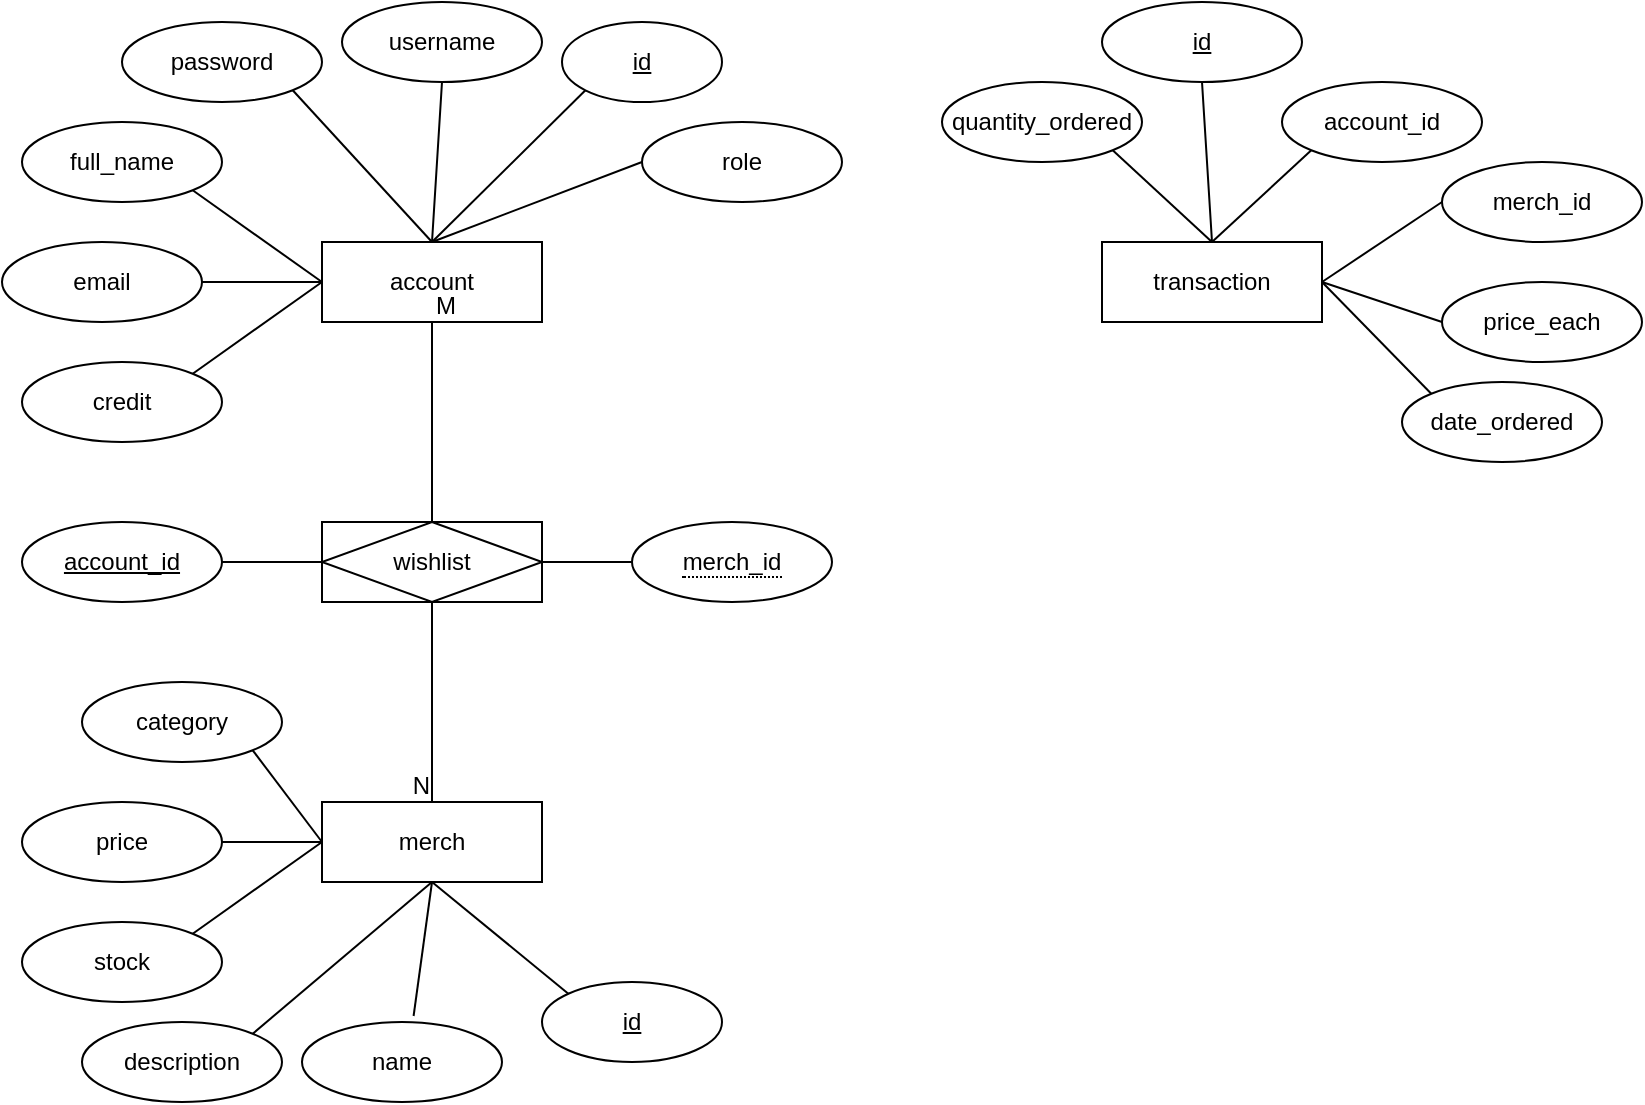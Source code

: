 <mxfile version="24.4.14" type="github">
  <diagram name="Page-1" id="kFZvE04FoF2c-dVVkSzx">
    <mxGraphModel dx="1143" dy="653" grid="1" gridSize="10" guides="1" tooltips="1" connect="1" arrows="1" fold="1" page="1" pageScale="1" pageWidth="850" pageHeight="1100" math="0" shadow="0">
      <root>
        <mxCell id="0" />
        <mxCell id="1" parent="0" />
        <mxCell id="bI5IiFM-uWExRWGYlGxG-1" value="account" style="rounded=0;whiteSpace=wrap;html=1;" vertex="1" parent="1">
          <mxGeometry x="170" y="140" width="110" height="40" as="geometry" />
        </mxCell>
        <mxCell id="bI5IiFM-uWExRWGYlGxG-2" value="id" style="ellipse;whiteSpace=wrap;html=1;align=center;fontStyle=4;" vertex="1" parent="1">
          <mxGeometry x="290" y="30" width="80" height="40" as="geometry" />
        </mxCell>
        <mxCell id="bI5IiFM-uWExRWGYlGxG-3" value="" style="endArrow=none;html=1;rounded=0;exitX=0;exitY=1;exitDx=0;exitDy=0;entryX=0.5;entryY=0;entryDx=0;entryDy=0;" edge="1" parent="1" source="bI5IiFM-uWExRWGYlGxG-2" target="bI5IiFM-uWExRWGYlGxG-1">
          <mxGeometry relative="1" as="geometry">
            <mxPoint x="180" y="270" as="sourcePoint" />
            <mxPoint x="340" y="270" as="targetPoint" />
          </mxGeometry>
        </mxCell>
        <mxCell id="bI5IiFM-uWExRWGYlGxG-4" value="username" style="ellipse;whiteSpace=wrap;html=1;align=center;" vertex="1" parent="1">
          <mxGeometry x="180" y="20" width="100" height="40" as="geometry" />
        </mxCell>
        <mxCell id="bI5IiFM-uWExRWGYlGxG-5" value="" style="endArrow=none;html=1;rounded=0;exitX=0.5;exitY=1;exitDx=0;exitDy=0;entryX=0.5;entryY=0;entryDx=0;entryDy=0;" edge="1" parent="1" source="bI5IiFM-uWExRWGYlGxG-4" target="bI5IiFM-uWExRWGYlGxG-1">
          <mxGeometry relative="1" as="geometry">
            <mxPoint x="160" y="280" as="sourcePoint" />
            <mxPoint x="320" y="280" as="targetPoint" />
          </mxGeometry>
        </mxCell>
        <mxCell id="bI5IiFM-uWExRWGYlGxG-6" value="password" style="ellipse;whiteSpace=wrap;html=1;align=center;" vertex="1" parent="1">
          <mxGeometry x="70" y="30" width="100" height="40" as="geometry" />
        </mxCell>
        <mxCell id="bI5IiFM-uWExRWGYlGxG-7" value="" style="endArrow=none;html=1;rounded=0;exitX=1;exitY=1;exitDx=0;exitDy=0;entryX=0.5;entryY=0;entryDx=0;entryDy=0;" edge="1" parent="1" source="bI5IiFM-uWExRWGYlGxG-6" target="bI5IiFM-uWExRWGYlGxG-1">
          <mxGeometry relative="1" as="geometry">
            <mxPoint x="130" y="260" as="sourcePoint" />
            <mxPoint x="290" y="260" as="targetPoint" />
          </mxGeometry>
        </mxCell>
        <mxCell id="bI5IiFM-uWExRWGYlGxG-8" value="full_name" style="ellipse;whiteSpace=wrap;html=1;align=center;" vertex="1" parent="1">
          <mxGeometry x="20" y="80" width="100" height="40" as="geometry" />
        </mxCell>
        <mxCell id="bI5IiFM-uWExRWGYlGxG-9" value="" style="endArrow=none;html=1;rounded=0;exitX=1;exitY=1;exitDx=0;exitDy=0;entryX=0;entryY=0.5;entryDx=0;entryDy=0;" edge="1" parent="1" source="bI5IiFM-uWExRWGYlGxG-8" target="bI5IiFM-uWExRWGYlGxG-1">
          <mxGeometry relative="1" as="geometry">
            <mxPoint x="170" y="310" as="sourcePoint" />
            <mxPoint x="330" y="310" as="targetPoint" />
          </mxGeometry>
        </mxCell>
        <mxCell id="bI5IiFM-uWExRWGYlGxG-10" value="email" style="ellipse;whiteSpace=wrap;html=1;align=center;" vertex="1" parent="1">
          <mxGeometry x="10" y="140" width="100" height="40" as="geometry" />
        </mxCell>
        <mxCell id="bI5IiFM-uWExRWGYlGxG-11" value="" style="endArrow=none;html=1;rounded=0;exitX=1;exitY=0.5;exitDx=0;exitDy=0;entryX=0;entryY=0.5;entryDx=0;entryDy=0;" edge="1" parent="1" source="bI5IiFM-uWExRWGYlGxG-10" target="bI5IiFM-uWExRWGYlGxG-1">
          <mxGeometry relative="1" as="geometry">
            <mxPoint x="120" y="170" as="sourcePoint" />
            <mxPoint x="310" y="290" as="targetPoint" />
          </mxGeometry>
        </mxCell>
        <mxCell id="bI5IiFM-uWExRWGYlGxG-12" value="credit" style="ellipse;whiteSpace=wrap;html=1;align=center;" vertex="1" parent="1">
          <mxGeometry x="20" y="200" width="100" height="40" as="geometry" />
        </mxCell>
        <mxCell id="bI5IiFM-uWExRWGYlGxG-13" value="" style="endArrow=none;html=1;rounded=0;entryX=0;entryY=0.5;entryDx=0;entryDy=0;exitX=1;exitY=0;exitDx=0;exitDy=0;" edge="1" parent="1" source="bI5IiFM-uWExRWGYlGxG-12" target="bI5IiFM-uWExRWGYlGxG-1">
          <mxGeometry relative="1" as="geometry">
            <mxPoint x="90" y="210" as="sourcePoint" />
            <mxPoint x="300" y="300" as="targetPoint" />
          </mxGeometry>
        </mxCell>
        <mxCell id="bI5IiFM-uWExRWGYlGxG-14" value="merch" style="whiteSpace=wrap;html=1;align=center;" vertex="1" parent="1">
          <mxGeometry x="170" y="420" width="110" height="40" as="geometry" />
        </mxCell>
        <mxCell id="bI5IiFM-uWExRWGYlGxG-15" value="id" style="ellipse;whiteSpace=wrap;html=1;align=center;fontStyle=4;" vertex="1" parent="1">
          <mxGeometry x="280" y="510" width="90" height="40" as="geometry" />
        </mxCell>
        <mxCell id="bI5IiFM-uWExRWGYlGxG-16" value="" style="endArrow=none;html=1;rounded=0;exitX=0.5;exitY=1;exitDx=0;exitDy=0;entryX=0;entryY=0;entryDx=0;entryDy=0;" edge="1" parent="1" source="bI5IiFM-uWExRWGYlGxG-14" target="bI5IiFM-uWExRWGYlGxG-15">
          <mxGeometry relative="1" as="geometry">
            <mxPoint x="180" y="620" as="sourcePoint" />
            <mxPoint x="340" y="620" as="targetPoint" />
          </mxGeometry>
        </mxCell>
        <mxCell id="bI5IiFM-uWExRWGYlGxG-17" value="name" style="ellipse;whiteSpace=wrap;html=1;align=center;" vertex="1" parent="1">
          <mxGeometry x="160" y="530" width="100" height="40" as="geometry" />
        </mxCell>
        <mxCell id="bI5IiFM-uWExRWGYlGxG-18" value="" style="endArrow=none;html=1;rounded=0;exitX=0.5;exitY=1;exitDx=0;exitDy=0;entryX=0.558;entryY=-0.075;entryDx=0;entryDy=0;entryPerimeter=0;" edge="1" parent="1" source="bI5IiFM-uWExRWGYlGxG-14" target="bI5IiFM-uWExRWGYlGxG-17">
          <mxGeometry relative="1" as="geometry">
            <mxPoint x="230" y="670" as="sourcePoint" />
            <mxPoint x="390" y="670" as="targetPoint" />
          </mxGeometry>
        </mxCell>
        <mxCell id="bI5IiFM-uWExRWGYlGxG-19" value="description" style="ellipse;whiteSpace=wrap;html=1;align=center;" vertex="1" parent="1">
          <mxGeometry x="50" y="530" width="100" height="40" as="geometry" />
        </mxCell>
        <mxCell id="bI5IiFM-uWExRWGYlGxG-21" value="stock" style="ellipse;whiteSpace=wrap;html=1;align=center;" vertex="1" parent="1">
          <mxGeometry x="20" y="480" width="100" height="40" as="geometry" />
        </mxCell>
        <mxCell id="bI5IiFM-uWExRWGYlGxG-22" value="price" style="ellipse;whiteSpace=wrap;html=1;align=center;" vertex="1" parent="1">
          <mxGeometry x="20" y="420" width="100" height="40" as="geometry" />
        </mxCell>
        <mxCell id="bI5IiFM-uWExRWGYlGxG-23" value="" style="endArrow=none;html=1;rounded=0;exitX=1;exitY=0;exitDx=0;exitDy=0;entryX=0.5;entryY=1;entryDx=0;entryDy=0;" edge="1" parent="1" source="bI5IiFM-uWExRWGYlGxG-19" target="bI5IiFM-uWExRWGYlGxG-14">
          <mxGeometry relative="1" as="geometry">
            <mxPoint x="430" y="470" as="sourcePoint" />
            <mxPoint x="590" y="470" as="targetPoint" />
          </mxGeometry>
        </mxCell>
        <mxCell id="bI5IiFM-uWExRWGYlGxG-24" value="" style="endArrow=none;html=1;rounded=0;exitX=1;exitY=0;exitDx=0;exitDy=0;entryX=0;entryY=0.5;entryDx=0;entryDy=0;" edge="1" parent="1" source="bI5IiFM-uWExRWGYlGxG-21" target="bI5IiFM-uWExRWGYlGxG-14">
          <mxGeometry relative="1" as="geometry">
            <mxPoint x="440" y="430" as="sourcePoint" />
            <mxPoint x="600" y="430" as="targetPoint" />
          </mxGeometry>
        </mxCell>
        <mxCell id="bI5IiFM-uWExRWGYlGxG-25" value="" style="endArrow=none;html=1;rounded=0;exitX=1;exitY=0.5;exitDx=0;exitDy=0;entryX=0;entryY=0.5;entryDx=0;entryDy=0;" edge="1" parent="1" source="bI5IiFM-uWExRWGYlGxG-22" target="bI5IiFM-uWExRWGYlGxG-14">
          <mxGeometry relative="1" as="geometry">
            <mxPoint x="420" y="430" as="sourcePoint" />
            <mxPoint x="580" y="430" as="targetPoint" />
          </mxGeometry>
        </mxCell>
        <mxCell id="bI5IiFM-uWExRWGYlGxG-26" value="category" style="ellipse;whiteSpace=wrap;html=1;align=center;" vertex="1" parent="1">
          <mxGeometry x="50" y="360" width="100" height="40" as="geometry" />
        </mxCell>
        <mxCell id="bI5IiFM-uWExRWGYlGxG-27" value="" style="endArrow=none;html=1;rounded=0;exitX=1;exitY=1;exitDx=0;exitDy=0;entryX=0;entryY=0.5;entryDx=0;entryDy=0;" edge="1" parent="1" source="bI5IiFM-uWExRWGYlGxG-26" target="bI5IiFM-uWExRWGYlGxG-14">
          <mxGeometry relative="1" as="geometry">
            <mxPoint x="390" y="390" as="sourcePoint" />
            <mxPoint x="550" y="390" as="targetPoint" />
          </mxGeometry>
        </mxCell>
        <mxCell id="bI5IiFM-uWExRWGYlGxG-29" value="" style="endArrow=none;html=1;rounded=0;exitX=0.5;exitY=1;exitDx=0;exitDy=0;entryX=0.5;entryY=0;entryDx=0;entryDy=0;" edge="1" parent="1" source="bI5IiFM-uWExRWGYlGxG-1" target="bI5IiFM-uWExRWGYlGxG-14">
          <mxGeometry relative="1" as="geometry">
            <mxPoint x="420" y="340" as="sourcePoint" />
            <mxPoint x="580" y="340" as="targetPoint" />
          </mxGeometry>
        </mxCell>
        <mxCell id="bI5IiFM-uWExRWGYlGxG-30" value="M" style="resizable=0;html=1;whiteSpace=wrap;align=left;verticalAlign=bottom;" connectable="0" vertex="1" parent="bI5IiFM-uWExRWGYlGxG-29">
          <mxGeometry x="-1" relative="1" as="geometry" />
        </mxCell>
        <mxCell id="bI5IiFM-uWExRWGYlGxG-31" value="N" style="resizable=0;html=1;whiteSpace=wrap;align=right;verticalAlign=bottom;" connectable="0" vertex="1" parent="bI5IiFM-uWExRWGYlGxG-29">
          <mxGeometry x="1" relative="1" as="geometry" />
        </mxCell>
        <mxCell id="bI5IiFM-uWExRWGYlGxG-32" value="wishlist" style="shape=associativeEntity;whiteSpace=wrap;html=1;align=center;" vertex="1" parent="1">
          <mxGeometry x="170" y="280" width="110" height="40" as="geometry" />
        </mxCell>
        <mxCell id="bI5IiFM-uWExRWGYlGxG-35" value="&lt;span style=&quot;border-bottom: 1px dotted&quot;&gt;merch_id&lt;/span&gt;" style="ellipse;whiteSpace=wrap;html=1;align=center;" vertex="1" parent="1">
          <mxGeometry x="325" y="280" width="100" height="40" as="geometry" />
        </mxCell>
        <mxCell id="bI5IiFM-uWExRWGYlGxG-36" value="account_id" style="ellipse;whiteSpace=wrap;html=1;align=center;fontStyle=4;" vertex="1" parent="1">
          <mxGeometry x="20" y="280" width="100" height="40" as="geometry" />
        </mxCell>
        <mxCell id="bI5IiFM-uWExRWGYlGxG-38" value="" style="endArrow=none;html=1;rounded=0;exitX=1;exitY=0.5;exitDx=0;exitDy=0;entryX=0;entryY=0.5;entryDx=0;entryDy=0;" edge="1" parent="1" source="bI5IiFM-uWExRWGYlGxG-36" target="bI5IiFM-uWExRWGYlGxG-32">
          <mxGeometry relative="1" as="geometry">
            <mxPoint x="140" y="270" as="sourcePoint" />
            <mxPoint x="300" y="270" as="targetPoint" />
          </mxGeometry>
        </mxCell>
        <mxCell id="bI5IiFM-uWExRWGYlGxG-39" value="" style="endArrow=none;html=1;rounded=0;exitX=1;exitY=0.5;exitDx=0;exitDy=0;entryX=0;entryY=0.5;entryDx=0;entryDy=0;" edge="1" parent="1" source="bI5IiFM-uWExRWGYlGxG-32" target="bI5IiFM-uWExRWGYlGxG-35">
          <mxGeometry relative="1" as="geometry">
            <mxPoint x="390" y="190" as="sourcePoint" />
            <mxPoint x="550" y="190" as="targetPoint" />
          </mxGeometry>
        </mxCell>
        <mxCell id="bI5IiFM-uWExRWGYlGxG-40" value="role" style="ellipse;whiteSpace=wrap;html=1;align=center;" vertex="1" parent="1">
          <mxGeometry x="330" y="80" width="100" height="40" as="geometry" />
        </mxCell>
        <mxCell id="bI5IiFM-uWExRWGYlGxG-41" value="" style="endArrow=none;html=1;rounded=0;exitX=0;exitY=0.5;exitDx=0;exitDy=0;entryX=0.5;entryY=0;entryDx=0;entryDy=0;" edge="1" parent="1" source="bI5IiFM-uWExRWGYlGxG-40" target="bI5IiFM-uWExRWGYlGxG-1">
          <mxGeometry relative="1" as="geometry">
            <mxPoint x="330" y="190" as="sourcePoint" />
            <mxPoint x="490" y="190" as="targetPoint" />
          </mxGeometry>
        </mxCell>
        <mxCell id="bI5IiFM-uWExRWGYlGxG-42" value="transaction" style="whiteSpace=wrap;html=1;align=center;" vertex="1" parent="1">
          <mxGeometry x="560" y="140" width="110" height="40" as="geometry" />
        </mxCell>
        <mxCell id="bI5IiFM-uWExRWGYlGxG-43" value="quantity_ordered" style="ellipse;whiteSpace=wrap;html=1;align=center;" vertex="1" parent="1">
          <mxGeometry x="480" y="60" width="100" height="40" as="geometry" />
        </mxCell>
        <mxCell id="bI5IiFM-uWExRWGYlGxG-45" value="id" style="ellipse;whiteSpace=wrap;html=1;align=center;fontStyle=4;" vertex="1" parent="1">
          <mxGeometry x="560" y="20" width="100" height="40" as="geometry" />
        </mxCell>
        <mxCell id="bI5IiFM-uWExRWGYlGxG-46" value="account_id" style="ellipse;whiteSpace=wrap;html=1;align=center;" vertex="1" parent="1">
          <mxGeometry x="650" y="60" width="100" height="40" as="geometry" />
        </mxCell>
        <mxCell id="bI5IiFM-uWExRWGYlGxG-47" value="merch_id" style="ellipse;whiteSpace=wrap;html=1;align=center;" vertex="1" parent="1">
          <mxGeometry x="730" y="100" width="100" height="40" as="geometry" />
        </mxCell>
        <mxCell id="bI5IiFM-uWExRWGYlGxG-48" value="price_each" style="ellipse;whiteSpace=wrap;html=1;align=center;" vertex="1" parent="1">
          <mxGeometry x="730" y="160" width="100" height="40" as="geometry" />
        </mxCell>
        <mxCell id="bI5IiFM-uWExRWGYlGxG-49" value="" style="endArrow=none;html=1;rounded=0;exitX=1;exitY=1;exitDx=0;exitDy=0;entryX=0.5;entryY=0;entryDx=0;entryDy=0;" edge="1" parent="1" source="bI5IiFM-uWExRWGYlGxG-43" target="bI5IiFM-uWExRWGYlGxG-42">
          <mxGeometry relative="1" as="geometry">
            <mxPoint x="520" y="330" as="sourcePoint" />
            <mxPoint x="680" y="330" as="targetPoint" />
          </mxGeometry>
        </mxCell>
        <mxCell id="bI5IiFM-uWExRWGYlGxG-50" value="" style="endArrow=none;html=1;rounded=0;exitX=0.5;exitY=1;exitDx=0;exitDy=0;entryX=0.5;entryY=0;entryDx=0;entryDy=0;" edge="1" parent="1" source="bI5IiFM-uWExRWGYlGxG-45" target="bI5IiFM-uWExRWGYlGxG-42">
          <mxGeometry relative="1" as="geometry">
            <mxPoint x="550" y="280" as="sourcePoint" />
            <mxPoint x="710" y="280" as="targetPoint" />
          </mxGeometry>
        </mxCell>
        <mxCell id="bI5IiFM-uWExRWGYlGxG-51" value="" style="endArrow=none;html=1;rounded=0;exitX=0.5;exitY=0;exitDx=0;exitDy=0;entryX=0;entryY=1;entryDx=0;entryDy=0;" edge="1" parent="1" source="bI5IiFM-uWExRWGYlGxG-42" target="bI5IiFM-uWExRWGYlGxG-46">
          <mxGeometry relative="1" as="geometry">
            <mxPoint x="620" y="280" as="sourcePoint" />
            <mxPoint x="780" y="280" as="targetPoint" />
          </mxGeometry>
        </mxCell>
        <mxCell id="bI5IiFM-uWExRWGYlGxG-52" value="" style="endArrow=none;html=1;rounded=0;exitX=0;exitY=0.5;exitDx=0;exitDy=0;entryX=1;entryY=0.5;entryDx=0;entryDy=0;" edge="1" parent="1" source="bI5IiFM-uWExRWGYlGxG-47" target="bI5IiFM-uWExRWGYlGxG-42">
          <mxGeometry relative="1" as="geometry">
            <mxPoint x="520" y="260" as="sourcePoint" />
            <mxPoint x="680" y="260" as="targetPoint" />
          </mxGeometry>
        </mxCell>
        <mxCell id="bI5IiFM-uWExRWGYlGxG-53" value="" style="endArrow=none;html=1;rounded=0;exitX=0;exitY=0.5;exitDx=0;exitDy=0;entryX=1;entryY=0.5;entryDx=0;entryDy=0;" edge="1" parent="1" source="bI5IiFM-uWExRWGYlGxG-48" target="bI5IiFM-uWExRWGYlGxG-42">
          <mxGeometry relative="1" as="geometry">
            <mxPoint x="640" y="330" as="sourcePoint" />
            <mxPoint x="800" y="330" as="targetPoint" />
          </mxGeometry>
        </mxCell>
        <mxCell id="bI5IiFM-uWExRWGYlGxG-56" value="date_ordered" style="ellipse;whiteSpace=wrap;html=1;align=center;" vertex="1" parent="1">
          <mxGeometry x="710" y="210" width="100" height="40" as="geometry" />
        </mxCell>
        <mxCell id="bI5IiFM-uWExRWGYlGxG-57" value="" style="endArrow=none;html=1;rounded=0;exitX=1;exitY=0.5;exitDx=0;exitDy=0;entryX=0;entryY=0;entryDx=0;entryDy=0;" edge="1" parent="1" source="bI5IiFM-uWExRWGYlGxG-42" target="bI5IiFM-uWExRWGYlGxG-56">
          <mxGeometry relative="1" as="geometry">
            <mxPoint x="650" y="290" as="sourcePoint" />
            <mxPoint x="810" y="290" as="targetPoint" />
          </mxGeometry>
        </mxCell>
      </root>
    </mxGraphModel>
  </diagram>
</mxfile>
